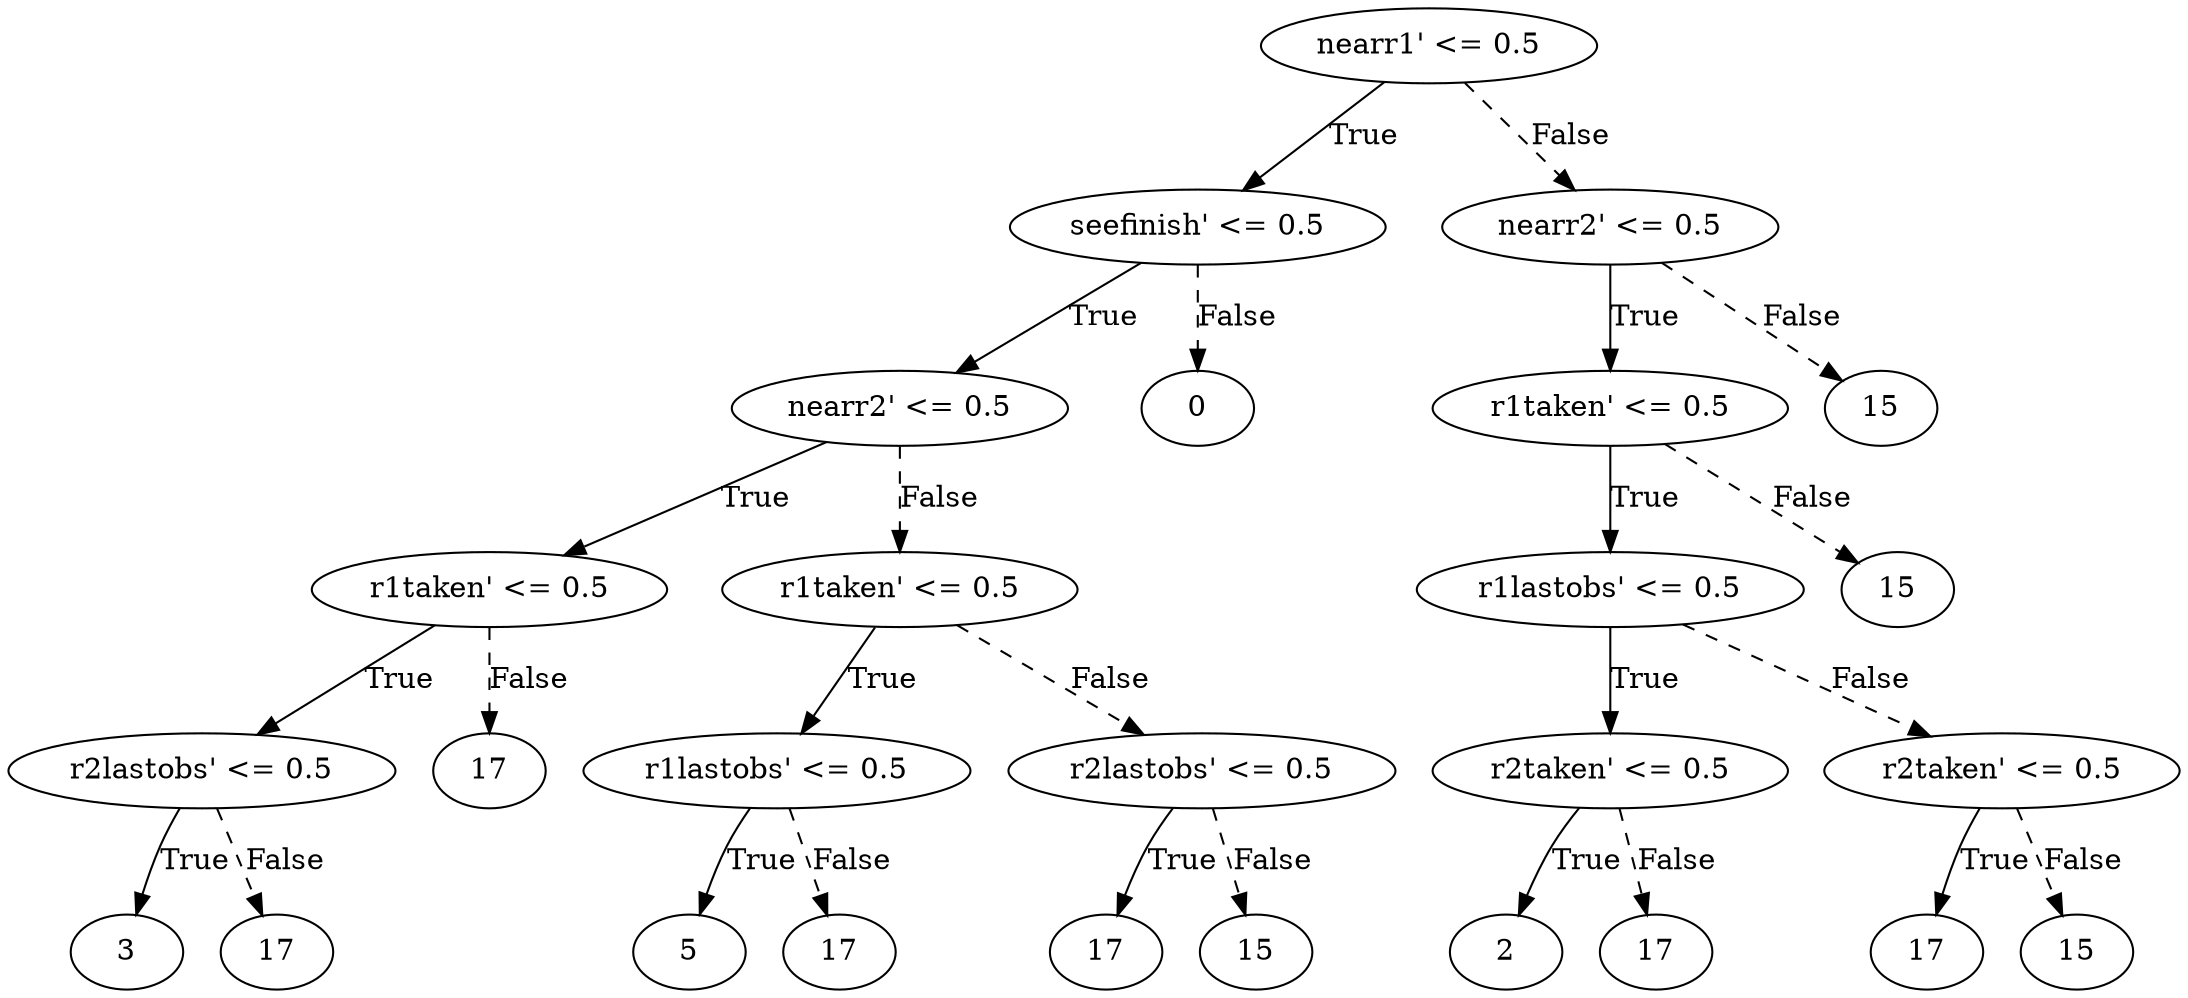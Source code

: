 digraph {
0 [label="nearr1' <= 0.5"];
1 [label="seefinish' <= 0.5"];
2 [label="nearr2' <= 0.5"];
3 [label="r1taken' <= 0.5"];
4 [label="r2lastobs' <= 0.5"];
5 [label="3"];
4 -> 5 [label="True"];
6 [label="17"];
4 -> 6 [style="dashed", label="False"];
3 -> 4 [label="True"];
7 [label="17"];
3 -> 7 [style="dashed", label="False"];
2 -> 3 [label="True"];
8 [label="r1taken' <= 0.5"];
9 [label="r1lastobs' <= 0.5"];
10 [label="5"];
9 -> 10 [label="True"];
11 [label="17"];
9 -> 11 [style="dashed", label="False"];
8 -> 9 [label="True"];
12 [label="r2lastobs' <= 0.5"];
13 [label="17"];
12 -> 13 [label="True"];
14 [label="15"];
12 -> 14 [style="dashed", label="False"];
8 -> 12 [style="dashed", label="False"];
2 -> 8 [style="dashed", label="False"];
1 -> 2 [label="True"];
15 [label="0"];
1 -> 15 [style="dashed", label="False"];
0 -> 1 [label="True"];
16 [label="nearr2' <= 0.5"];
17 [label="r1taken' <= 0.5"];
18 [label="r1lastobs' <= 0.5"];
19 [label="r2taken' <= 0.5"];
20 [label="2"];
19 -> 20 [label="True"];
21 [label="17"];
19 -> 21 [style="dashed", label="False"];
18 -> 19 [label="True"];
22 [label="r2taken' <= 0.5"];
23 [label="17"];
22 -> 23 [label="True"];
24 [label="15"];
22 -> 24 [style="dashed", label="False"];
18 -> 22 [style="dashed", label="False"];
17 -> 18 [label="True"];
25 [label="15"];
17 -> 25 [style="dashed", label="False"];
16 -> 17 [label="True"];
26 [label="15"];
16 -> 26 [style="dashed", label="False"];
0 -> 16 [style="dashed", label="False"];

}
